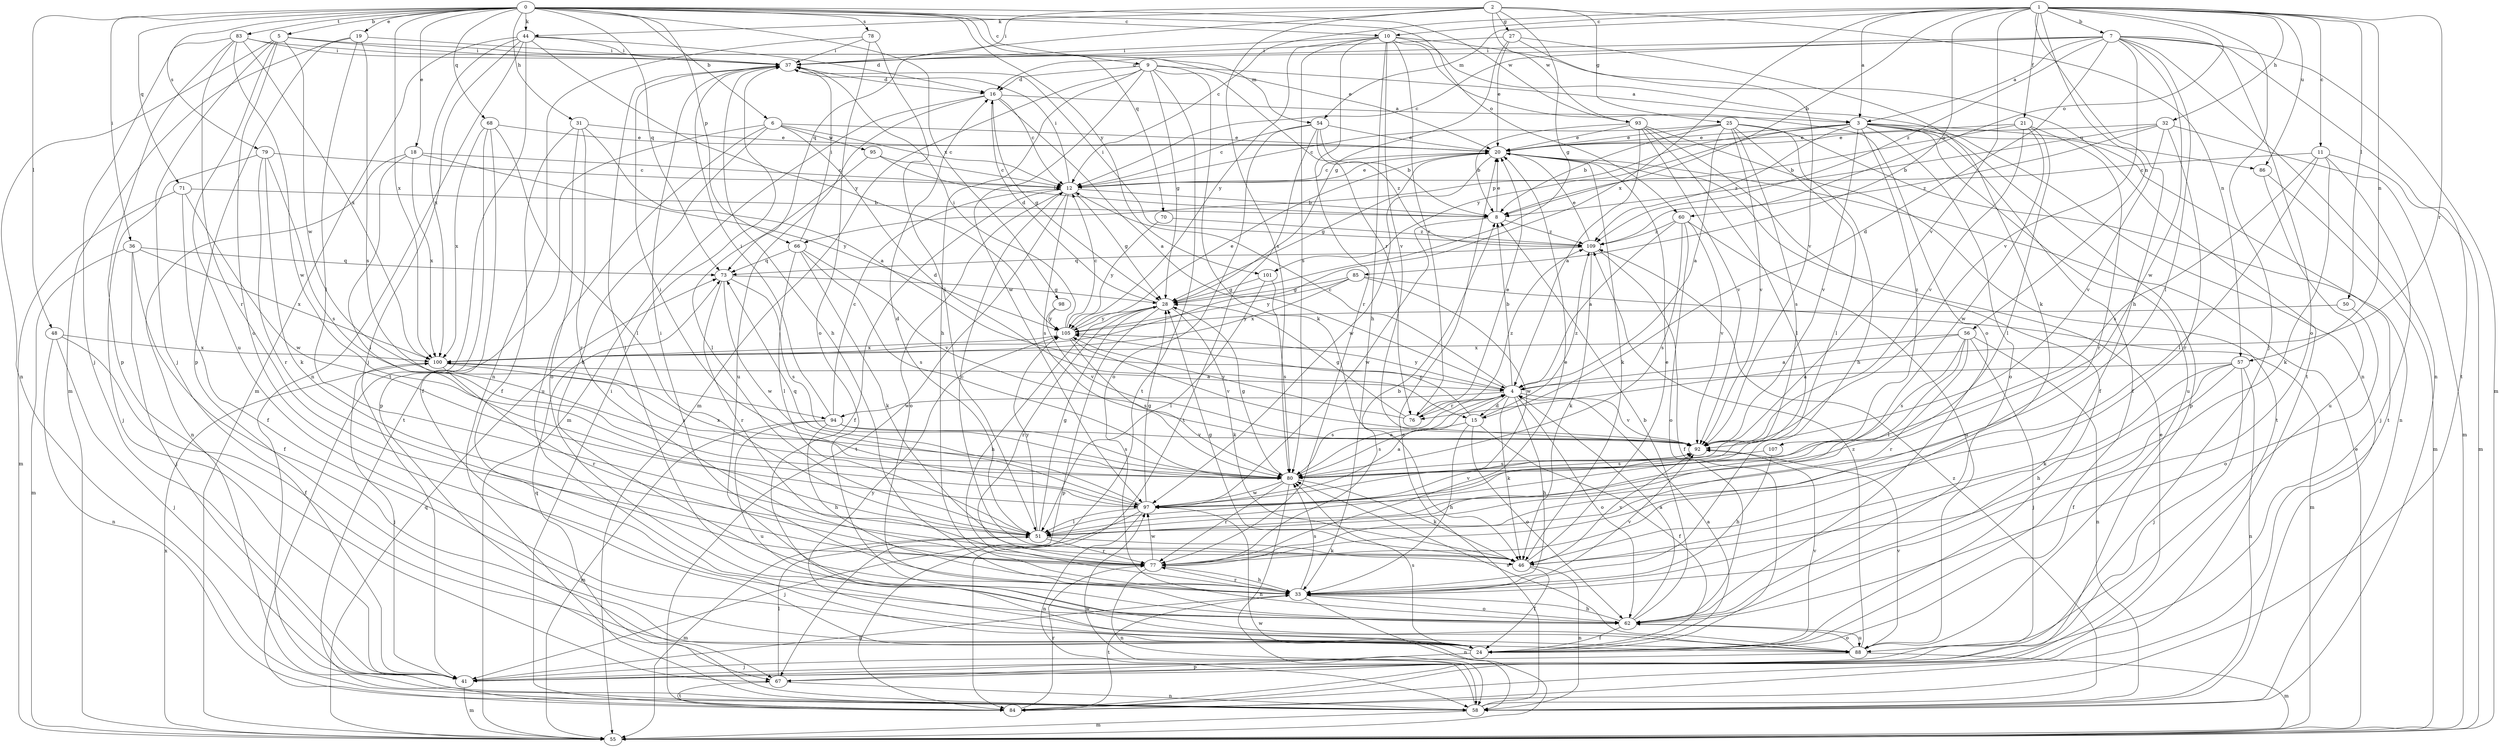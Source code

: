 strict digraph  {
0;
1;
2;
3;
4;
5;
6;
7;
8;
9;
10;
11;
12;
15;
16;
18;
19;
20;
21;
24;
25;
27;
28;
31;
32;
33;
36;
37;
41;
44;
46;
48;
50;
51;
54;
55;
56;
57;
58;
60;
62;
66;
67;
68;
70;
71;
73;
76;
77;
78;
79;
80;
83;
84;
85;
86;
88;
92;
93;
94;
95;
97;
98;
100;
101;
105;
107;
109;
0 -> 5  [label=b];
0 -> 6  [label=b];
0 -> 9  [label=c];
0 -> 10  [label=c];
0 -> 18  [label=e];
0 -> 19  [label=e];
0 -> 31  [label=h];
0 -> 36  [label=i];
0 -> 44  [label=k];
0 -> 48  [label=l];
0 -> 60  [label=o];
0 -> 66  [label=p];
0 -> 68  [label=q];
0 -> 70  [label=q];
0 -> 71  [label=q];
0 -> 73  [label=q];
0 -> 78  [label=s];
0 -> 79  [label=s];
0 -> 83  [label=t];
0 -> 93  [label=w];
0 -> 98  [label=x];
0 -> 100  [label=x];
0 -> 101  [label=y];
1 -> 3  [label=a];
1 -> 7  [label=b];
1 -> 8  [label=b];
1 -> 10  [label=c];
1 -> 11  [label=c];
1 -> 12  [label=c];
1 -> 21  [label=f];
1 -> 32  [label=h];
1 -> 33  [label=h];
1 -> 41  [label=j];
1 -> 50  [label=l];
1 -> 54  [label=m];
1 -> 56  [label=n];
1 -> 57  [label=n];
1 -> 60  [label=o];
1 -> 76  [label=r];
1 -> 85  [label=u];
1 -> 86  [label=u];
1 -> 92  [label=v];
1 -> 100  [label=x];
2 -> 25  [label=g];
2 -> 27  [label=g];
2 -> 28  [label=g];
2 -> 37  [label=i];
2 -> 44  [label=k];
2 -> 57  [label=n];
2 -> 73  [label=q];
2 -> 80  [label=s];
2 -> 93  [label=w];
3 -> 20  [label=e];
3 -> 24  [label=f];
3 -> 62  [label=o];
3 -> 66  [label=p];
3 -> 67  [label=p];
3 -> 84  [label=t];
3 -> 86  [label=u];
3 -> 88  [label=u];
3 -> 92  [label=v];
3 -> 101  [label=y];
3 -> 107  [label=z];
3 -> 109  [label=z];
4 -> 8  [label=b];
4 -> 12  [label=c];
4 -> 15  [label=d];
4 -> 33  [label=h];
4 -> 46  [label=k];
4 -> 62  [label=o];
4 -> 76  [label=r];
4 -> 80  [label=s];
4 -> 92  [label=v];
4 -> 94  [label=w];
4 -> 105  [label=y];
5 -> 37  [label=i];
5 -> 41  [label=j];
5 -> 54  [label=m];
5 -> 58  [label=n];
5 -> 62  [label=o];
5 -> 88  [label=u];
5 -> 94  [label=w];
6 -> 12  [label=c];
6 -> 15  [label=d];
6 -> 20  [label=e];
6 -> 33  [label=h];
6 -> 84  [label=t];
6 -> 88  [label=u];
6 -> 95  [label=w];
7 -> 3  [label=a];
7 -> 12  [label=c];
7 -> 15  [label=d];
7 -> 16  [label=d];
7 -> 37  [label=i];
7 -> 51  [label=l];
7 -> 55  [label=m];
7 -> 58  [label=n];
7 -> 62  [label=o];
7 -> 84  [label=t];
7 -> 92  [label=v];
7 -> 97  [label=w];
7 -> 109  [label=z];
8 -> 20  [label=e];
8 -> 97  [label=w];
8 -> 109  [label=z];
9 -> 3  [label=a];
9 -> 16  [label=d];
9 -> 28  [label=g];
9 -> 33  [label=h];
9 -> 46  [label=k];
9 -> 55  [label=m];
9 -> 76  [label=r];
9 -> 84  [label=t];
9 -> 97  [label=w];
10 -> 33  [label=h];
10 -> 37  [label=i];
10 -> 58  [label=n];
10 -> 62  [label=o];
10 -> 76  [label=r];
10 -> 77  [label=r];
10 -> 80  [label=s];
10 -> 84  [label=t];
10 -> 92  [label=v];
10 -> 105  [label=y];
11 -> 12  [label=c];
11 -> 41  [label=j];
11 -> 46  [label=k];
11 -> 51  [label=l];
11 -> 55  [label=m];
11 -> 80  [label=s];
12 -> 8  [label=b];
12 -> 20  [label=e];
12 -> 24  [label=f];
12 -> 28  [label=g];
12 -> 37  [label=i];
12 -> 62  [label=o];
12 -> 80  [label=s];
12 -> 84  [label=t];
15 -> 24  [label=f];
15 -> 33  [label=h];
15 -> 62  [label=o];
15 -> 80  [label=s];
15 -> 105  [label=y];
15 -> 109  [label=z];
16 -> 3  [label=a];
16 -> 4  [label=a];
16 -> 12  [label=c];
16 -> 28  [label=g];
16 -> 55  [label=m];
16 -> 88  [label=u];
18 -> 12  [label=c];
18 -> 51  [label=l];
18 -> 58  [label=n];
18 -> 100  [label=x];
18 -> 105  [label=y];
19 -> 37  [label=i];
19 -> 51  [label=l];
19 -> 55  [label=m];
19 -> 67  [label=p];
19 -> 80  [label=s];
20 -> 12  [label=c];
20 -> 28  [label=g];
20 -> 46  [label=k];
20 -> 97  [label=w];
21 -> 8  [label=b];
21 -> 20  [label=e];
21 -> 51  [label=l];
21 -> 77  [label=r];
21 -> 92  [label=v];
21 -> 97  [label=w];
24 -> 4  [label=a];
24 -> 67  [label=p];
24 -> 80  [label=s];
24 -> 92  [label=v];
24 -> 105  [label=y];
25 -> 4  [label=a];
25 -> 8  [label=b];
25 -> 12  [label=c];
25 -> 20  [label=e];
25 -> 33  [label=h];
25 -> 51  [label=l];
25 -> 58  [label=n];
25 -> 80  [label=s];
25 -> 92  [label=v];
27 -> 20  [label=e];
27 -> 28  [label=g];
27 -> 37  [label=i];
27 -> 46  [label=k];
27 -> 92  [label=v];
28 -> 16  [label=d];
28 -> 33  [label=h];
28 -> 46  [label=k];
28 -> 67  [label=p];
28 -> 77  [label=r];
28 -> 105  [label=y];
31 -> 4  [label=a];
31 -> 20  [label=e];
31 -> 24  [label=f];
31 -> 62  [label=o];
31 -> 77  [label=r];
32 -> 8  [label=b];
32 -> 20  [label=e];
32 -> 55  [label=m];
32 -> 77  [label=r];
32 -> 92  [label=v];
32 -> 109  [label=z];
33 -> 37  [label=i];
33 -> 58  [label=n];
33 -> 62  [label=o];
33 -> 77  [label=r];
33 -> 80  [label=s];
33 -> 84  [label=t];
33 -> 92  [label=v];
36 -> 24  [label=f];
36 -> 41  [label=j];
36 -> 55  [label=m];
36 -> 73  [label=q];
36 -> 100  [label=x];
37 -> 16  [label=d];
37 -> 33  [label=h];
41 -> 33  [label=h];
41 -> 55  [label=m];
44 -> 16  [label=d];
44 -> 37  [label=i];
44 -> 41  [label=j];
44 -> 55  [label=m];
44 -> 58  [label=n];
44 -> 84  [label=t];
44 -> 100  [label=x];
44 -> 105  [label=y];
46 -> 12  [label=c];
46 -> 20  [label=e];
46 -> 24  [label=f];
46 -> 28  [label=g];
46 -> 58  [label=n];
46 -> 92  [label=v];
48 -> 24  [label=f];
48 -> 41  [label=j];
48 -> 58  [label=n];
48 -> 100  [label=x];
50 -> 62  [label=o];
50 -> 105  [label=y];
51 -> 16  [label=d];
51 -> 28  [label=g];
51 -> 46  [label=k];
51 -> 55  [label=m];
51 -> 77  [label=r];
51 -> 105  [label=y];
54 -> 8  [label=b];
54 -> 12  [label=c];
54 -> 20  [label=e];
54 -> 62  [label=o];
54 -> 84  [label=t];
54 -> 109  [label=z];
55 -> 20  [label=e];
55 -> 73  [label=q];
55 -> 97  [label=w];
55 -> 100  [label=x];
56 -> 4  [label=a];
56 -> 41  [label=j];
56 -> 51  [label=l];
56 -> 58  [label=n];
56 -> 77  [label=r];
56 -> 80  [label=s];
56 -> 100  [label=x];
57 -> 4  [label=a];
57 -> 24  [label=f];
57 -> 33  [label=h];
57 -> 41  [label=j];
57 -> 46  [label=k];
57 -> 58  [label=n];
58 -> 20  [label=e];
58 -> 55  [label=m];
58 -> 73  [label=q];
58 -> 97  [label=w];
58 -> 109  [label=z];
60 -> 4  [label=a];
60 -> 62  [label=o];
60 -> 80  [label=s];
60 -> 88  [label=u];
60 -> 92  [label=v];
60 -> 109  [label=z];
62 -> 4  [label=a];
62 -> 8  [label=b];
62 -> 24  [label=f];
62 -> 33  [label=h];
62 -> 37  [label=i];
62 -> 88  [label=u];
66 -> 37  [label=i];
66 -> 46  [label=k];
66 -> 51  [label=l];
66 -> 73  [label=q];
66 -> 80  [label=s];
66 -> 92  [label=v];
67 -> 51  [label=l];
67 -> 58  [label=n];
67 -> 84  [label=t];
68 -> 20  [label=e];
68 -> 24  [label=f];
68 -> 51  [label=l];
68 -> 67  [label=p];
68 -> 100  [label=x];
70 -> 105  [label=y];
70 -> 109  [label=z];
71 -> 8  [label=b];
71 -> 24  [label=f];
71 -> 55  [label=m];
71 -> 97  [label=w];
73 -> 28  [label=g];
73 -> 77  [label=r];
73 -> 80  [label=s];
73 -> 97  [label=w];
76 -> 20  [label=e];
76 -> 28  [label=g];
76 -> 105  [label=y];
76 -> 109  [label=z];
77 -> 8  [label=b];
77 -> 20  [label=e];
77 -> 33  [label=h];
77 -> 58  [label=n];
77 -> 97  [label=w];
78 -> 37  [label=i];
78 -> 51  [label=l];
78 -> 58  [label=n];
78 -> 62  [label=o];
79 -> 12  [label=c];
79 -> 41  [label=j];
79 -> 46  [label=k];
79 -> 77  [label=r];
79 -> 80  [label=s];
80 -> 4  [label=a];
80 -> 28  [label=g];
80 -> 46  [label=k];
80 -> 58  [label=n];
80 -> 77  [label=r];
80 -> 97  [label=w];
80 -> 100  [label=x];
83 -> 20  [label=e];
83 -> 37  [label=i];
83 -> 41  [label=j];
83 -> 67  [label=p];
83 -> 77  [label=r];
83 -> 97  [label=w];
83 -> 100  [label=x];
84 -> 20  [label=e];
84 -> 37  [label=i];
84 -> 77  [label=r];
85 -> 28  [label=g];
85 -> 55  [label=m];
85 -> 97  [label=w];
85 -> 100  [label=x];
85 -> 105  [label=y];
86 -> 55  [label=m];
86 -> 88  [label=u];
88 -> 41  [label=j];
88 -> 55  [label=m];
88 -> 62  [label=o];
88 -> 80  [label=s];
88 -> 92  [label=v];
88 -> 109  [label=z];
92 -> 80  [label=s];
93 -> 4  [label=a];
93 -> 8  [label=b];
93 -> 20  [label=e];
93 -> 24  [label=f];
93 -> 51  [label=l];
93 -> 84  [label=t];
93 -> 92  [label=v];
94 -> 12  [label=c];
94 -> 33  [label=h];
94 -> 37  [label=i];
94 -> 55  [label=m];
94 -> 80  [label=s];
94 -> 88  [label=u];
94 -> 92  [label=v];
95 -> 8  [label=b];
95 -> 12  [label=c];
95 -> 51  [label=l];
97 -> 4  [label=a];
97 -> 28  [label=g];
97 -> 37  [label=i];
97 -> 41  [label=j];
97 -> 51  [label=l];
97 -> 58  [label=n];
97 -> 73  [label=q];
97 -> 92  [label=v];
98 -> 92  [label=v];
98 -> 105  [label=y];
100 -> 4  [label=a];
100 -> 41  [label=j];
100 -> 77  [label=r];
100 -> 80  [label=s];
101 -> 28  [label=g];
101 -> 51  [label=l];
101 -> 80  [label=s];
105 -> 12  [label=c];
105 -> 20  [label=e];
105 -> 37  [label=i];
105 -> 80  [label=s];
105 -> 92  [label=v];
105 -> 100  [label=x];
107 -> 33  [label=h];
107 -> 80  [label=s];
109 -> 20  [label=e];
109 -> 24  [label=f];
109 -> 37  [label=i];
109 -> 46  [label=k];
109 -> 73  [label=q];
}
